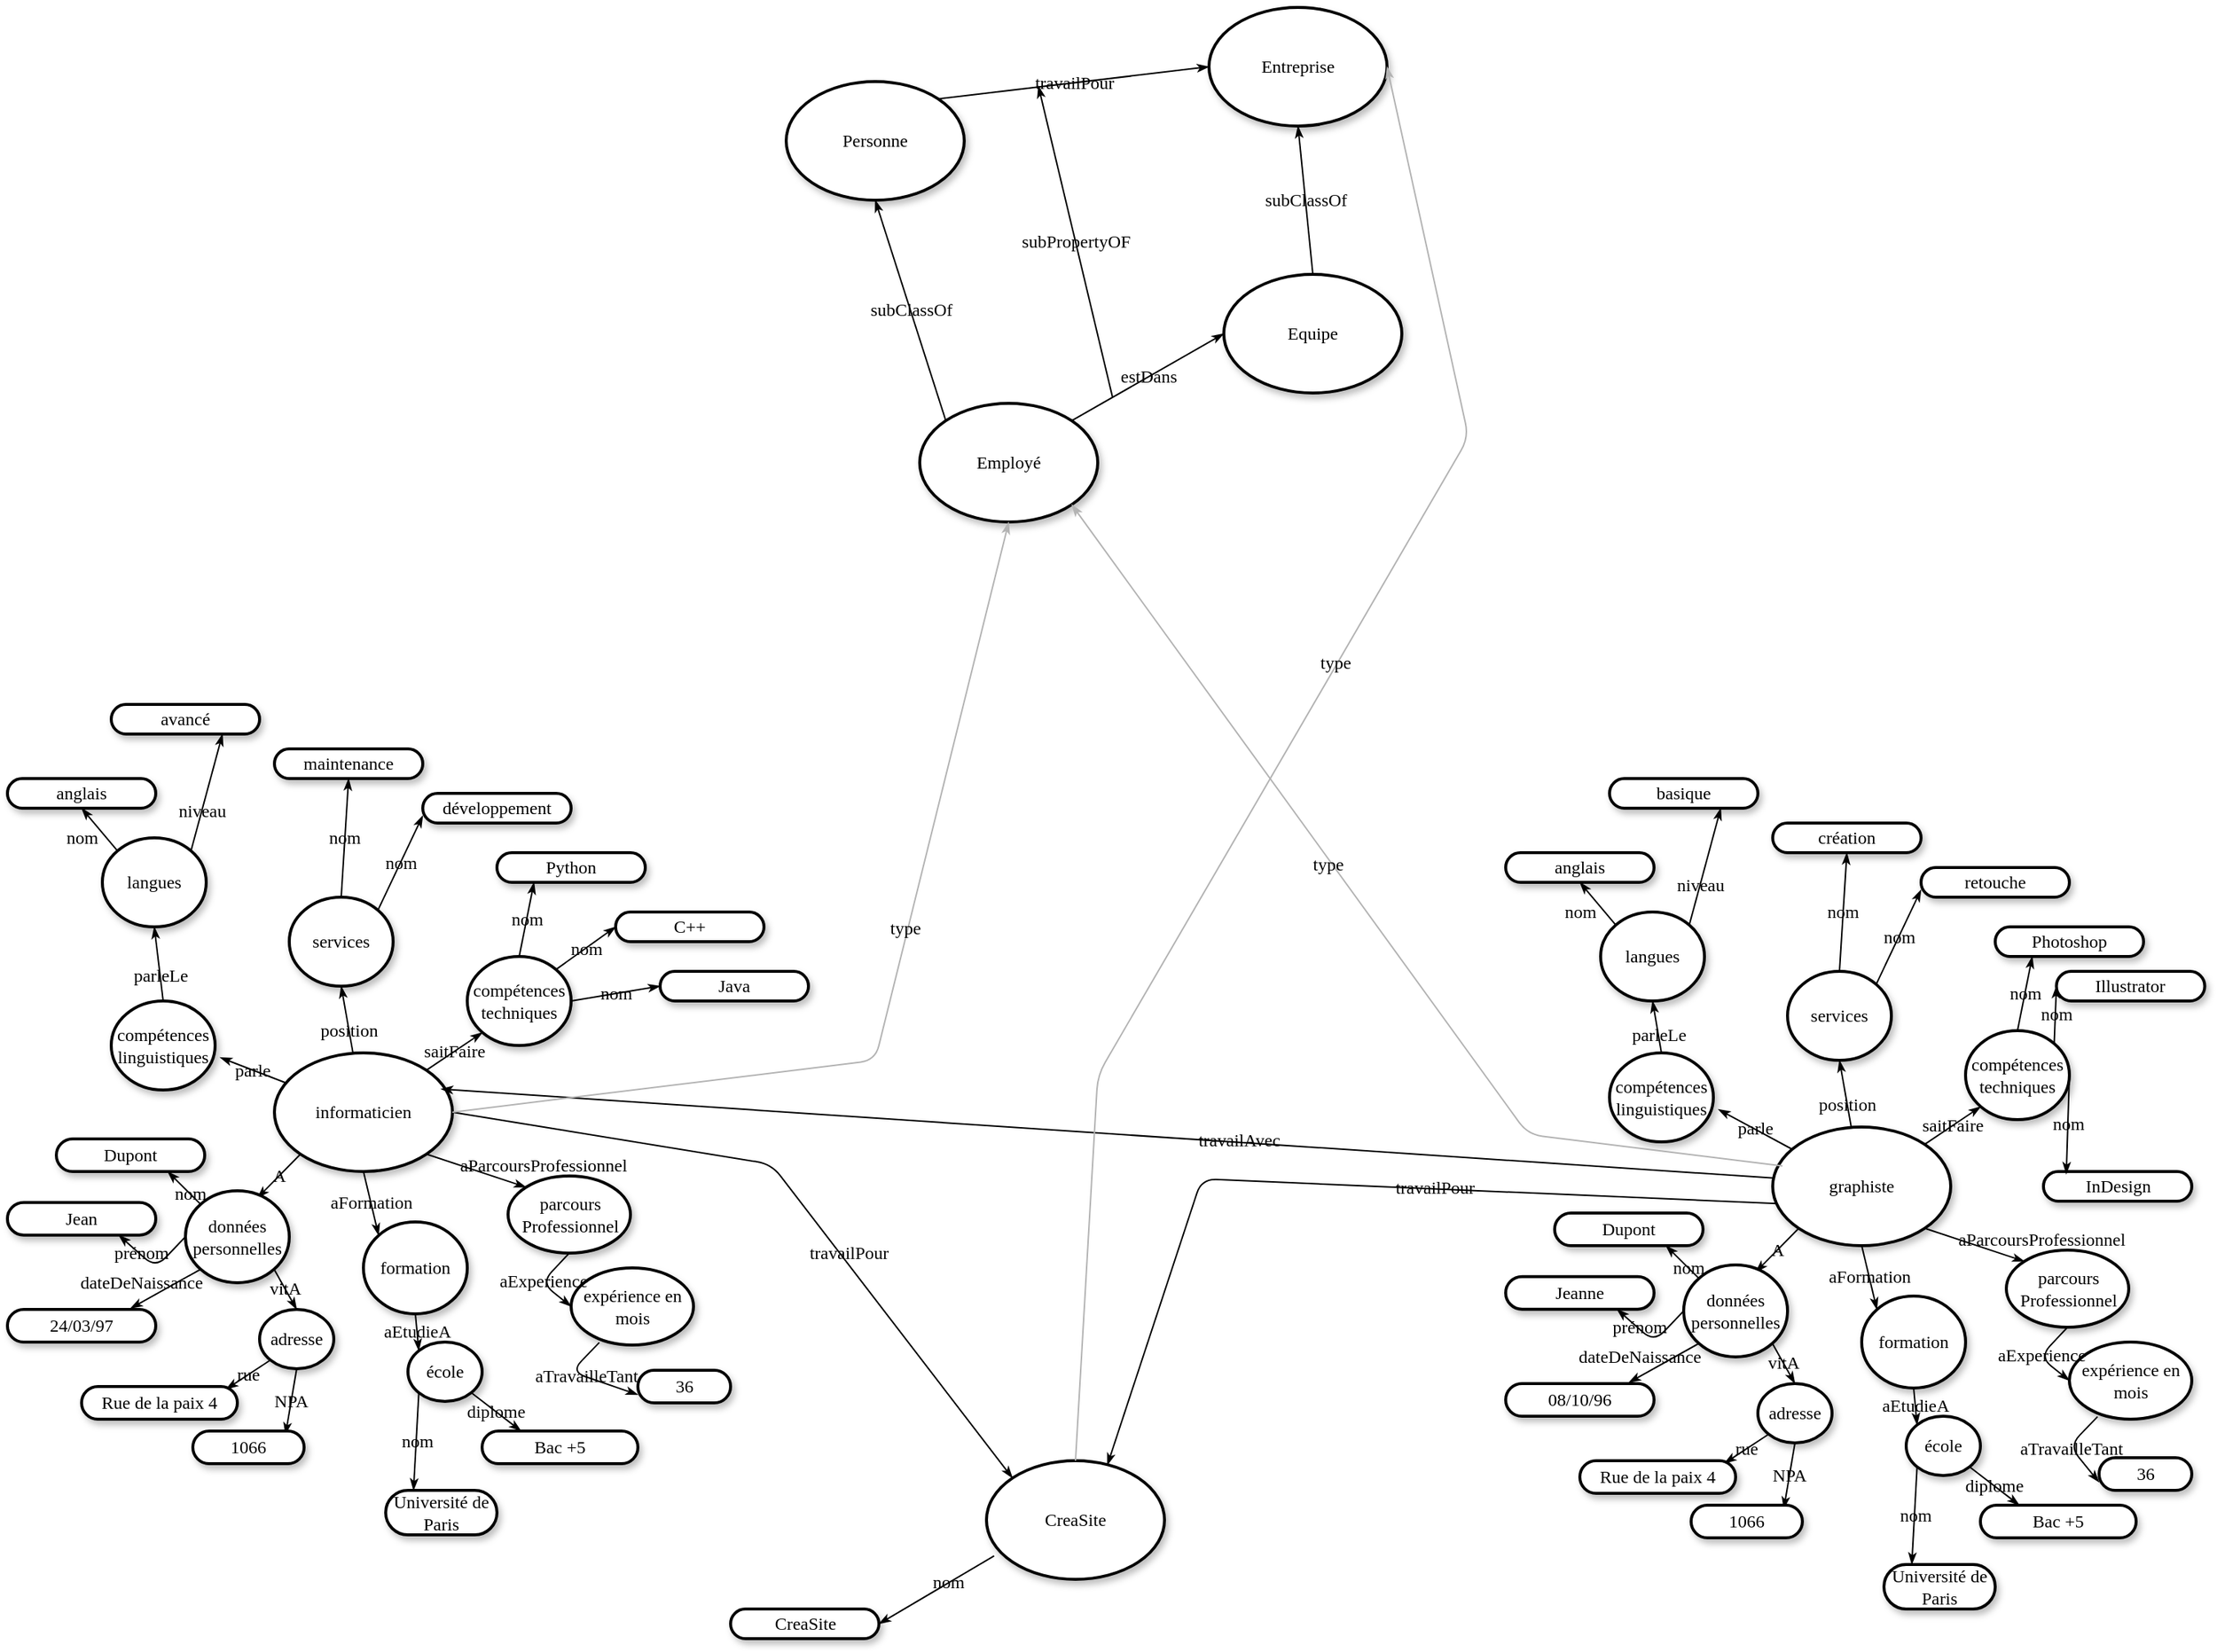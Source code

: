 <mxfile version="20.6.0" type="device"><diagram name="Page-1" id="ad52d381-51e7-2e0d-a935-2d0ddd2fd229"><mxGraphModel dx="2360" dy="3560" grid="1" gridSize="10" guides="1" tooltips="1" connect="1" arrows="0" fold="1" page="1" pageScale="1" pageWidth="1654" pageHeight="1169" background="none" math="0" shadow="0"><root><mxCell id="0"/><mxCell id="1" parent="0"/><mxCell id="2c924340bb9dbf6c-1" value="Java" style="whiteSpace=wrap;html=1;rounded=1;shadow=1;comic=0;labelBackgroundColor=none;strokeWidth=2;fontFamily=Verdana;fontSize=12;align=center;arcSize=50;strokeColor=#000000;" parent="1" vertex="1"><mxGeometry x="535" y="660" width="100" height="20" as="geometry"/></mxCell><mxCell id="2c924340bb9dbf6c-2" value="informaticien" style="ellipse;whiteSpace=wrap;html=1;rounded=1;shadow=1;comic=0;labelBackgroundColor=none;strokeWidth=2;fontFamily=Verdana;fontSize=12;align=center;strokeColor=#000000;" parent="1" vertex="1"><mxGeometry x="275" y="715" width="120" height="80" as="geometry"/></mxCell><mxCell id="2c924340bb9dbf6c-8" value="anglais" style="whiteSpace=wrap;html=1;rounded=1;shadow=1;comic=0;labelBackgroundColor=none;strokeWidth=2;fontFamily=Verdana;fontSize=12;align=center;arcSize=50;strokeColor=#000000;" parent="1" vertex="1"><mxGeometry x="95" y="530" width="100" height="20" as="geometry"/></mxCell><mxCell id="2c924340bb9dbf6c-10" value="développement" style="whiteSpace=wrap;html=1;rounded=1;shadow=1;comic=0;labelBackgroundColor=none;strokeWidth=2;fontFamily=Verdana;fontSize=12;align=center;arcSize=50;strokeColor=#000000;" parent="1" vertex="1"><mxGeometry x="375" y="540" width="100" height="20" as="geometry"/></mxCell><mxCell id="2c924340bb9dbf6c-27" value="position" style="edgeStyle=none;rounded=1;html=1;labelBackgroundColor=none;startArrow=none;startFill=0;startSize=5;endArrow=classicThin;endFill=1;endSize=5;jettySize=auto;orthogonalLoop=1;strokeColor=#000000;strokeWidth=1;fontFamily=Verdana;fontSize=12;entryX=0.5;entryY=1;entryDx=0;entryDy=0;" parent="1" source="2c924340bb9dbf6c-2" target="yXR2kxGP87zBzmalnmvT-8" edge="1"><mxGeometry x="-0.323" relative="1" as="geometry"><mxPoint as="offset"/></mxGeometry></mxCell><mxCell id="2c924340bb9dbf6c-28" value="nom" style="edgeStyle=none;rounded=1;html=1;labelBackgroundColor=none;startArrow=none;startFill=0;startSize=5;endArrow=classicThin;endFill=1;endSize=5;jettySize=auto;orthogonalLoop=1;strokeColor=#000000;strokeWidth=1;fontFamily=Verdana;fontSize=12;exitX=1;exitY=0;exitDx=0;exitDy=0;entryX=0;entryY=0.5;entryDx=0;entryDy=0;" parent="1" source="yXR2kxGP87zBzmalnmvT-6" target="yXR2kxGP87zBzmalnmvT-4" edge="1"><mxGeometry relative="1" as="geometry"/></mxCell><mxCell id="2c924340bb9dbf6c-29" value="parle" style="edgeStyle=none;rounded=1;html=1;labelBackgroundColor=none;startArrow=none;startFill=0;startSize=5;endArrow=classicThin;endFill=1;endSize=5;jettySize=auto;orthogonalLoop=1;strokeColor=#000000;strokeWidth=1;fontFamily=Verdana;fontSize=12;entryX=1.048;entryY=0.635;entryDx=0;entryDy=0;entryPerimeter=0;" parent="1" source="2c924340bb9dbf6c-2" target="yXR2kxGP87zBzmalnmvT-7" edge="1"><mxGeometry relative="1" as="geometry"/></mxCell><mxCell id="2c924340bb9dbf6c-61" value="aParcoursProfessionnel" style="edgeStyle=none;rounded=1;html=1;labelBackgroundColor=none;startArrow=none;startFill=0;startSize=5;endArrow=classicThin;endFill=1;endSize=5;jettySize=auto;orthogonalLoop=1;strokeColor=#000000;strokeWidth=1;fontFamily=Verdana;fontSize=12;exitX=1;exitY=1;exitDx=0;exitDy=0;entryX=0;entryY=0;entryDx=0;entryDy=0;" parent="1" source="2c924340bb9dbf6c-2" target="yXR2kxGP87zBzmalnmvT-61" edge="1"><mxGeometry x="1" y="19" relative="1" as="geometry"><mxPoint x="445" y="800" as="targetPoint"/><mxPoint x="5" y="3" as="offset"/></mxGeometry></mxCell><mxCell id="2c924340bb9dbf6c-62" value="A" style="edgeStyle=none;rounded=1;html=1;labelBackgroundColor=none;startArrow=none;startFill=0;startSize=5;endArrow=classicThin;endFill=1;endSize=5;jettySize=auto;orthogonalLoop=1;strokeColor=#000000;strokeWidth=1;fontFamily=Verdana;fontSize=12;exitX=0;exitY=1;exitDx=0;exitDy=0;entryX=0.693;entryY=0.078;entryDx=0;entryDy=0;entryPerimeter=0;" parent="1" source="2c924340bb9dbf6c-2" target="yXR2kxGP87zBzmalnmvT-30" edge="1"><mxGeometry relative="1" as="geometry"><mxPoint x="335" y="840" as="targetPoint"/></mxGeometry></mxCell><mxCell id="yXR2kxGP87zBzmalnmvT-2" value="maintenance" style="whiteSpace=wrap;html=1;rounded=1;shadow=1;comic=0;labelBackgroundColor=none;strokeWidth=2;fontFamily=Verdana;fontSize=12;align=center;arcSize=50;strokeColor=#000000;" vertex="1" parent="1"><mxGeometry x="275" y="510" width="100" height="20" as="geometry"/></mxCell><mxCell id="yXR2kxGP87zBzmalnmvT-3" value="Python" style="whiteSpace=wrap;html=1;rounded=1;shadow=1;comic=0;labelBackgroundColor=none;strokeWidth=2;fontFamily=Verdana;fontSize=12;align=center;arcSize=50;strokeColor=#000000;" vertex="1" parent="1"><mxGeometry x="425" y="580" width="100" height="20" as="geometry"/></mxCell><mxCell id="yXR2kxGP87zBzmalnmvT-4" value="C++" style="whiteSpace=wrap;html=1;rounded=1;shadow=1;comic=0;labelBackgroundColor=none;strokeWidth=2;fontFamily=Verdana;fontSize=12;align=center;arcSize=50;strokeColor=#000000;" vertex="1" parent="1"><mxGeometry x="505" y="620" width="100" height="20" as="geometry"/></mxCell><mxCell id="yXR2kxGP87zBzmalnmvT-5" value="avancé" style="whiteSpace=wrap;html=1;rounded=1;shadow=1;comic=0;labelBackgroundColor=none;strokeWidth=2;fontFamily=Verdana;fontSize=12;align=center;arcSize=50;strokeColor=#000000;" vertex="1" parent="1"><mxGeometry x="165" y="480" width="100" height="20" as="geometry"/></mxCell><mxCell id="yXR2kxGP87zBzmalnmvT-6" value="compétences techniques" style="ellipse;whiteSpace=wrap;html=1;rounded=1;shadow=1;comic=0;labelBackgroundColor=none;strokeWidth=2;fontFamily=Verdana;fontSize=12;align=center;strokeColor=#000000;" vertex="1" parent="1"><mxGeometry x="405" y="650" width="70" height="60" as="geometry"/></mxCell><mxCell id="yXR2kxGP87zBzmalnmvT-7" value="compétences linguistiques" style="ellipse;whiteSpace=wrap;html=1;rounded=1;shadow=1;comic=0;labelBackgroundColor=none;strokeWidth=2;fontFamily=Verdana;fontSize=12;align=center;strokeColor=#000000;" vertex="1" parent="1"><mxGeometry x="165" y="680" width="70" height="60" as="geometry"/></mxCell><mxCell id="yXR2kxGP87zBzmalnmvT-8" value="services" style="ellipse;whiteSpace=wrap;html=1;rounded=1;shadow=1;comic=0;labelBackgroundColor=none;strokeWidth=2;fontFamily=Verdana;fontSize=12;align=center;strokeColor=#000000;" vertex="1" parent="1"><mxGeometry x="285" y="610" width="70" height="60" as="geometry"/></mxCell><mxCell id="yXR2kxGP87zBzmalnmvT-9" value="langues" style="ellipse;whiteSpace=wrap;html=1;rounded=1;shadow=1;comic=0;labelBackgroundColor=none;strokeWidth=2;fontFamily=Verdana;fontSize=12;align=center;strokeColor=#000000;" vertex="1" parent="1"><mxGeometry x="159" y="570" width="70" height="60" as="geometry"/></mxCell><mxCell id="yXR2kxGP87zBzmalnmvT-11" value="saitFaire" style="edgeStyle=none;rounded=1;html=1;labelBackgroundColor=none;startArrow=none;startFill=0;startSize=5;endArrow=classicThin;endFill=1;endSize=5;jettySize=auto;orthogonalLoop=1;strokeColor=#000000;strokeWidth=1;fontFamily=Verdana;fontSize=12;exitX=1;exitY=0;exitDx=0;exitDy=0;entryX=0;entryY=1;entryDx=0;entryDy=0;" edge="1" parent="1" source="2c924340bb9dbf6c-2" target="yXR2kxGP87zBzmalnmvT-6"><mxGeometry relative="1" as="geometry"><mxPoint x="404.537" y="769.961" as="sourcePoint"/><mxPoint x="465" y="775.588" as="targetPoint"/></mxGeometry></mxCell><mxCell id="yXR2kxGP87zBzmalnmvT-14" value="nom" style="edgeStyle=none;rounded=1;html=1;labelBackgroundColor=none;startArrow=none;startFill=0;startSize=5;endArrow=classicThin;endFill=1;endSize=5;jettySize=auto;orthogonalLoop=1;strokeColor=#000000;strokeWidth=1;fontFamily=Verdana;fontSize=12;exitX=0.5;exitY=0;exitDx=0;exitDy=0;entryX=0.25;entryY=1;entryDx=0;entryDy=0;" edge="1" parent="1" source="yXR2kxGP87zBzmalnmvT-6" target="yXR2kxGP87zBzmalnmvT-3"><mxGeometry relative="1" as="geometry"><mxPoint x="474.749" y="668.787" as="sourcePoint"/><mxPoint x="505" y="650" as="targetPoint"/></mxGeometry></mxCell><mxCell id="yXR2kxGP87zBzmalnmvT-15" value="nom" style="edgeStyle=none;rounded=1;html=1;labelBackgroundColor=none;startArrow=none;startFill=0;startSize=5;endArrow=classicThin;endFill=1;endSize=5;jettySize=auto;orthogonalLoop=1;strokeColor=#000000;strokeWidth=1;fontFamily=Verdana;fontSize=12;exitX=1;exitY=0.5;exitDx=0;exitDy=0;entryX=0;entryY=0.5;entryDx=0;entryDy=0;" edge="1" parent="1" source="yXR2kxGP87zBzmalnmvT-6" target="2c924340bb9dbf6c-1"><mxGeometry relative="1" as="geometry"><mxPoint x="484.749" y="678.787" as="sourcePoint"/><mxPoint x="515" y="660" as="targetPoint"/></mxGeometry></mxCell><mxCell id="yXR2kxGP87zBzmalnmvT-17" value="nom" style="edgeStyle=none;rounded=1;html=1;labelBackgroundColor=none;startArrow=none;startFill=0;startSize=5;endArrow=classicThin;endFill=1;endSize=5;jettySize=auto;orthogonalLoop=1;strokeColor=#000000;strokeWidth=1;fontFamily=Verdana;fontSize=12;exitX=1;exitY=0;exitDx=0;exitDy=0;entryX=0;entryY=0.75;entryDx=0;entryDy=0;" edge="1" parent="1" source="yXR2kxGP87zBzmalnmvT-8" target="2c924340bb9dbf6c-10"><mxGeometry relative="1" as="geometry"><mxPoint x="450" y="660" as="sourcePoint"/><mxPoint x="375" y="550" as="targetPoint"/></mxGeometry></mxCell><mxCell id="yXR2kxGP87zBzmalnmvT-18" value="nom" style="edgeStyle=none;rounded=1;html=1;labelBackgroundColor=none;startArrow=none;startFill=0;startSize=5;endArrow=classicThin;endFill=1;endSize=5;jettySize=auto;orthogonalLoop=1;strokeColor=#000000;strokeWidth=1;fontFamily=Verdana;fontSize=12;exitX=0.5;exitY=0;exitDx=0;exitDy=0;entryX=0.5;entryY=1;entryDx=0;entryDy=0;" edge="1" parent="1" source="yXR2kxGP87zBzmalnmvT-8" target="yXR2kxGP87zBzmalnmvT-2"><mxGeometry relative="1" as="geometry"><mxPoint x="460" y="670" as="sourcePoint"/><mxPoint x="325" y="550" as="targetPoint"/></mxGeometry></mxCell><mxCell id="yXR2kxGP87zBzmalnmvT-19" value="parleLe" style="edgeStyle=none;rounded=1;html=1;labelBackgroundColor=none;startArrow=none;startFill=0;startSize=5;endArrow=classicThin;endFill=1;endSize=5;jettySize=auto;orthogonalLoop=1;strokeColor=#000000;strokeWidth=1;fontFamily=Verdana;fontSize=12;entryX=0.5;entryY=1;entryDx=0;entryDy=0;exitX=0.5;exitY=0;exitDx=0;exitDy=0;" edge="1" parent="1" source="yXR2kxGP87zBzmalnmvT-7" target="yXR2kxGP87zBzmalnmvT-9"><mxGeometry x="-0.323" relative="1" as="geometry"><mxPoint x="235.005" y="675.271" as="sourcePoint"/><mxPoint x="226.98" y="630" as="targetPoint"/><mxPoint as="offset"/></mxGeometry></mxCell><mxCell id="yXR2kxGP87zBzmalnmvT-20" value="nom" style="edgeStyle=none;rounded=1;html=1;labelBackgroundColor=none;startArrow=none;startFill=0;startSize=5;endArrow=classicThin;endFill=1;endSize=5;jettySize=auto;orthogonalLoop=1;strokeColor=#000000;strokeWidth=1;fontFamily=Verdana;fontSize=12;entryX=0.5;entryY=1;entryDx=0;entryDy=0;exitX=0;exitY=0;exitDx=0;exitDy=0;" edge="1" parent="1" source="yXR2kxGP87zBzmalnmvT-9" target="2c924340bb9dbf6c-8"><mxGeometry x="0.185" y="13" relative="1" as="geometry"><mxPoint x="210" y="690" as="sourcePoint"/><mxPoint x="204" y="640" as="targetPoint"/><mxPoint as="offset"/></mxGeometry></mxCell><mxCell id="yXR2kxGP87zBzmalnmvT-21" value="niveau" style="edgeStyle=none;rounded=1;html=1;labelBackgroundColor=none;startArrow=none;startFill=0;startSize=5;endArrow=classicThin;endFill=1;endSize=5;jettySize=auto;orthogonalLoop=1;strokeColor=#000000;strokeWidth=1;fontFamily=Verdana;fontSize=12;entryX=0.75;entryY=1;entryDx=0;entryDy=0;exitX=1;exitY=0;exitDx=0;exitDy=0;" edge="1" parent="1" source="yXR2kxGP87zBzmalnmvT-9" target="yXR2kxGP87zBzmalnmvT-5"><mxGeometry x="-0.323" relative="1" as="geometry"><mxPoint x="220" y="700" as="sourcePoint"/><mxPoint x="214" y="650" as="targetPoint"/><mxPoint as="offset"/></mxGeometry></mxCell><mxCell id="yXR2kxGP87zBzmalnmvT-28" value="Dupont" style="whiteSpace=wrap;html=1;rounded=1;shadow=1;comic=0;labelBackgroundColor=none;strokeWidth=2;fontFamily=Verdana;fontSize=12;align=center;arcSize=50;strokeColor=#000000;" vertex="1" parent="1"><mxGeometry x="128" y="773" width="100" height="22" as="geometry"/></mxCell><mxCell id="yXR2kxGP87zBzmalnmvT-30" value="données personnelles" style="ellipse;whiteSpace=wrap;html=1;rounded=1;shadow=1;comic=0;labelBackgroundColor=none;strokeWidth=2;fontFamily=Verdana;fontSize=12;align=center;strokeColor=#000000;" vertex="1" parent="1"><mxGeometry x="215" y="808" width="70" height="62" as="geometry"/></mxCell><mxCell id="yXR2kxGP87zBzmalnmvT-37" value="nom" style="edgeStyle=none;rounded=1;html=1;labelBackgroundColor=none;startArrow=none;startFill=0;startSize=5;endArrow=classicThin;endFill=1;endSize=5;jettySize=auto;orthogonalLoop=1;strokeColor=#000000;strokeWidth=1;fontFamily=Verdana;fontSize=12;entryX=0.75;entryY=1;entryDx=0;entryDy=0;exitX=0;exitY=0;exitDx=0;exitDy=0;" edge="1" parent="1" source="yXR2kxGP87zBzmalnmvT-30" target="yXR2kxGP87zBzmalnmvT-28"><mxGeometry x="-0.323" relative="1" as="geometry"><mxPoint x="285" y="910" as="sourcePoint"/><mxPoint x="224" y="1140" as="targetPoint"/><mxPoint as="offset"/></mxGeometry></mxCell><mxCell id="yXR2kxGP87zBzmalnmvT-41" value="24/03/97" style="whiteSpace=wrap;html=1;rounded=1;shadow=1;comic=0;labelBackgroundColor=none;strokeWidth=2;fontFamily=Verdana;fontSize=12;align=center;arcSize=50;strokeColor=#000000;" vertex="1" parent="1"><mxGeometry x="95" y="888" width="100" height="22" as="geometry"/></mxCell><mxCell id="yXR2kxGP87zBzmalnmvT-42" value="dateDeNaissance" style="edgeStyle=none;rounded=1;html=1;labelBackgroundColor=none;startArrow=none;startFill=0;startSize=5;endArrow=classicThin;endFill=1;endSize=5;jettySize=auto;orthogonalLoop=1;strokeColor=#000000;strokeWidth=1;fontFamily=Verdana;fontSize=12;entryX=0.83;entryY=-0.033;entryDx=0;entryDy=0;exitX=0;exitY=1;exitDx=0;exitDy=0;entryPerimeter=0;" edge="1" parent="1" target="yXR2kxGP87zBzmalnmvT-41" source="yXR2kxGP87zBzmalnmvT-30"><mxGeometry x="0.462" y="-12" relative="1" as="geometry"><mxPoint x="312.171" y="962.071" as="sourcePoint"/><mxPoint x="311" y="1284.92" as="targetPoint"/><mxPoint as="offset"/></mxGeometry></mxCell><mxCell id="yXR2kxGP87zBzmalnmvT-43" value="Jean" style="whiteSpace=wrap;html=1;rounded=1;shadow=1;comic=0;labelBackgroundColor=none;strokeWidth=2;fontFamily=Verdana;fontSize=12;align=center;arcSize=50;strokeColor=#000000;" vertex="1" parent="1"><mxGeometry x="95" y="815.85" width="100" height="22" as="geometry"/></mxCell><mxCell id="yXR2kxGP87zBzmalnmvT-44" value="prénom" style="edgeStyle=none;rounded=1;html=1;labelBackgroundColor=none;startArrow=none;startFill=0;startSize=5;endArrow=classicThin;endFill=1;endSize=5;jettySize=auto;orthogonalLoop=1;strokeColor=#000000;strokeWidth=1;fontFamily=Verdana;fontSize=12;entryX=0.75;entryY=1;entryDx=0;entryDy=0;exitX=0;exitY=0.5;exitDx=0;exitDy=0;" edge="1" parent="1" target="yXR2kxGP87zBzmalnmvT-43" source="yXR2kxGP87zBzmalnmvT-30"><mxGeometry x="0.382" y="-1" relative="1" as="geometry"><mxPoint x="192.171" y="860.001" as="sourcePoint"/><mxPoint x="191" y="1182.85" as="targetPoint"/><mxPoint as="offset"/><Array as="points"><mxPoint x="195" y="860"/></Array></mxGeometry></mxCell><mxCell id="yXR2kxGP87zBzmalnmvT-47" value="adresse" style="ellipse;whiteSpace=wrap;html=1;rounded=1;shadow=1;comic=0;labelBackgroundColor=none;strokeWidth=2;fontFamily=Verdana;fontSize=12;align=center;strokeColor=#000000;" vertex="1" parent="1"><mxGeometry x="265" y="888" width="50" height="40" as="geometry"/></mxCell><mxCell id="yXR2kxGP87zBzmalnmvT-48" value="vitA" style="edgeStyle=none;rounded=1;html=1;labelBackgroundColor=none;startArrow=none;startFill=0;startSize=5;endArrow=classicThin;endFill=1;endSize=5;jettySize=auto;orthogonalLoop=1;strokeColor=#000000;strokeWidth=1;fontFamily=Verdana;fontSize=12;exitX=1;exitY=1;exitDx=0;exitDy=0;entryX=0.5;entryY=0;entryDx=0;entryDy=0;" edge="1" parent="1" source="yXR2kxGP87zBzmalnmvT-30" target="yXR2kxGP87zBzmalnmvT-47"><mxGeometry relative="1" as="geometry"><mxPoint x="302.574" y="793.284" as="sourcePoint"/><mxPoint x="273.51" y="822.836" as="targetPoint"/></mxGeometry></mxCell><mxCell id="yXR2kxGP87zBzmalnmvT-49" value="rue" style="edgeStyle=none;rounded=1;html=1;labelBackgroundColor=none;startArrow=none;startFill=0;startSize=5;endArrow=classicThin;endFill=1;endSize=5;jettySize=auto;orthogonalLoop=1;strokeColor=#000000;strokeWidth=1;fontFamily=Verdana;fontSize=12;exitX=0;exitY=1;exitDx=0;exitDy=0;entryX=0.928;entryY=0.081;entryDx=0;entryDy=0;entryPerimeter=0;" edge="1" parent="1" source="yXR2kxGP87zBzmalnmvT-47" target="yXR2kxGP87zBzmalnmvT-51"><mxGeometry relative="1" as="geometry"><mxPoint x="284.927" y="870.761" as="sourcePoint"/><mxPoint x="245" y="940" as="targetPoint"/></mxGeometry></mxCell><mxCell id="yXR2kxGP87zBzmalnmvT-50" value="NPA" style="edgeStyle=none;rounded=1;html=1;labelBackgroundColor=none;startArrow=none;startFill=0;startSize=5;endArrow=classicThin;endFill=1;endSize=5;jettySize=auto;orthogonalLoop=1;strokeColor=#000000;strokeWidth=1;fontFamily=Verdana;fontSize=12;exitX=0.5;exitY=1;exitDx=0;exitDy=0;entryX=0.833;entryY=0.106;entryDx=0;entryDy=0;entryPerimeter=0;" edge="1" parent="1" source="yXR2kxGP87zBzmalnmvT-47" target="yXR2kxGP87zBzmalnmvT-52"><mxGeometry relative="1" as="geometry"><mxPoint x="282.322" y="932.142" as="sourcePoint"/><mxPoint x="285" y="950" as="targetPoint"/></mxGeometry></mxCell><mxCell id="yXR2kxGP87zBzmalnmvT-51" value="Rue de la paix 4" style="whiteSpace=wrap;html=1;rounded=1;shadow=1;comic=0;labelBackgroundColor=none;strokeWidth=2;fontFamily=Verdana;fontSize=12;align=center;arcSize=50;strokeColor=#000000;" vertex="1" parent="1"><mxGeometry x="145" y="940" width="105" height="22" as="geometry"/></mxCell><mxCell id="yXR2kxGP87zBzmalnmvT-52" value="1066" style="whiteSpace=wrap;html=1;rounded=1;shadow=1;comic=0;labelBackgroundColor=none;strokeWidth=2;fontFamily=Verdana;fontSize=12;align=center;arcSize=50;strokeColor=#000000;" vertex="1" parent="1"><mxGeometry x="220" y="970" width="75" height="22" as="geometry"/></mxCell><mxCell id="yXR2kxGP87zBzmalnmvT-53" value="formation" style="ellipse;whiteSpace=wrap;html=1;rounded=1;shadow=1;comic=0;labelBackgroundColor=none;strokeWidth=2;fontFamily=Verdana;fontSize=12;align=center;strokeColor=#000000;" vertex="1" parent="1"><mxGeometry x="335" y="829" width="70" height="62" as="geometry"/></mxCell><mxCell id="yXR2kxGP87zBzmalnmvT-54" value="aFormation" style="edgeStyle=none;rounded=1;html=1;labelBackgroundColor=none;startArrow=none;startFill=0;startSize=5;endArrow=classicThin;endFill=1;endSize=5;jettySize=auto;orthogonalLoop=1;strokeColor=#000000;strokeWidth=1;fontFamily=Verdana;fontSize=12;exitX=0.5;exitY=1;exitDx=0;exitDy=0;entryX=0;entryY=0;entryDx=0;entryDy=0;" edge="1" parent="1" source="2c924340bb9dbf6c-2" target="yXR2kxGP87zBzmalnmvT-53"><mxGeometry relative="1" as="geometry"><mxPoint x="404.537" y="769.961" as="sourcePoint"/><mxPoint x="465" y="775.588" as="targetPoint"/></mxGeometry></mxCell><mxCell id="yXR2kxGP87zBzmalnmvT-55" value="école" style="ellipse;whiteSpace=wrap;html=1;rounded=1;shadow=1;comic=0;labelBackgroundColor=none;strokeWidth=2;fontFamily=Verdana;fontSize=12;align=center;strokeColor=#000000;" vertex="1" parent="1"><mxGeometry x="365" y="910" width="50" height="40" as="geometry"/></mxCell><mxCell id="yXR2kxGP87zBzmalnmvT-56" value="aEtudieA" style="edgeStyle=none;rounded=1;html=1;labelBackgroundColor=none;startArrow=none;startFill=0;startSize=5;endArrow=classicThin;endFill=1;endSize=5;jettySize=auto;orthogonalLoop=1;strokeColor=#000000;strokeWidth=1;fontFamily=Verdana;fontSize=12;exitX=0.5;exitY=1;exitDx=0;exitDy=0;entryX=0;entryY=0;entryDx=0;entryDy=0;" edge="1" parent="1" source="yXR2kxGP87zBzmalnmvT-53" target="yXR2kxGP87zBzmalnmvT-55"><mxGeometry relative="1" as="geometry"><mxPoint x="345" y="805" as="sourcePoint"/><mxPoint x="355.185" y="848.139" as="targetPoint"/></mxGeometry></mxCell><mxCell id="yXR2kxGP87zBzmalnmvT-57" value="diplome" style="edgeStyle=none;rounded=1;html=1;labelBackgroundColor=none;startArrow=none;startFill=0;startSize=5;endArrow=classicThin;endFill=1;endSize=5;jettySize=auto;orthogonalLoop=1;strokeColor=#000000;strokeWidth=1;fontFamily=Verdana;fontSize=12;exitX=1;exitY=1;exitDx=0;exitDy=0;entryX=0.25;entryY=0;entryDx=0;entryDy=0;" edge="1" parent="1" target="yXR2kxGP87zBzmalnmvT-59" source="yXR2kxGP87zBzmalnmvT-55"><mxGeometry relative="1" as="geometry"><mxPoint x="452.322" y="970.002" as="sourcePoint"/><mxPoint x="425" y="987.86" as="targetPoint"/></mxGeometry></mxCell><mxCell id="yXR2kxGP87zBzmalnmvT-58" value="nom" style="edgeStyle=none;rounded=1;html=1;labelBackgroundColor=none;startArrow=none;startFill=0;startSize=5;endArrow=classicThin;endFill=1;endSize=5;jettySize=auto;orthogonalLoop=1;strokeColor=#000000;strokeWidth=1;fontFamily=Verdana;fontSize=12;exitX=0;exitY=1;exitDx=0;exitDy=0;entryX=0.25;entryY=0;entryDx=0;entryDy=0;" edge="1" parent="1" target="yXR2kxGP87zBzmalnmvT-60" source="yXR2kxGP87zBzmalnmvT-55"><mxGeometry relative="1" as="geometry"><mxPoint x="470" y="975.86" as="sourcePoint"/><mxPoint x="465" y="997.86" as="targetPoint"/></mxGeometry></mxCell><mxCell id="yXR2kxGP87zBzmalnmvT-59" value="Bac +5" style="whiteSpace=wrap;html=1;rounded=1;shadow=1;comic=0;labelBackgroundColor=none;strokeWidth=2;fontFamily=Verdana;fontSize=12;align=center;arcSize=50;strokeColor=#000000;" vertex="1" parent="1"><mxGeometry x="415" y="970" width="105" height="22" as="geometry"/></mxCell><mxCell id="yXR2kxGP87zBzmalnmvT-60" value="Université de Paris" style="whiteSpace=wrap;html=1;rounded=1;shadow=1;comic=0;labelBackgroundColor=none;strokeWidth=2;fontFamily=Verdana;fontSize=12;align=center;arcSize=50;strokeColor=#000000;" vertex="1" parent="1"><mxGeometry x="350" y="1010" width="75" height="30" as="geometry"/></mxCell><mxCell id="yXR2kxGP87zBzmalnmvT-61" value="parcours Professionnel" style="ellipse;whiteSpace=wrap;html=1;rounded=1;shadow=1;comic=0;labelBackgroundColor=none;strokeWidth=2;fontFamily=Verdana;fontSize=12;align=center;strokeColor=#000000;" vertex="1" parent="1"><mxGeometry x="432.5" y="798" width="82.5" height="52" as="geometry"/></mxCell><mxCell id="yXR2kxGP87zBzmalnmvT-62" value="expérience en mois" style="ellipse;whiteSpace=wrap;html=1;rounded=1;shadow=1;comic=0;labelBackgroundColor=none;strokeWidth=2;fontFamily=Verdana;fontSize=12;align=center;strokeColor=#000000;" vertex="1" parent="1"><mxGeometry x="475" y="860" width="82.5" height="52" as="geometry"/></mxCell><mxCell id="yXR2kxGP87zBzmalnmvT-63" value="aExperience" style="edgeStyle=none;rounded=1;html=1;labelBackgroundColor=none;startArrow=none;startFill=0;startSize=5;endArrow=classicThin;endFill=1;endSize=5;jettySize=auto;orthogonalLoop=1;strokeColor=#000000;strokeWidth=1;fontFamily=Verdana;fontSize=12;exitX=0.5;exitY=1;exitDx=0;exitDy=0;entryX=0;entryY=0.5;entryDx=0;entryDy=0;" edge="1" parent="1" source="yXR2kxGP87zBzmalnmvT-61" target="yXR2kxGP87zBzmalnmvT-62"><mxGeometry relative="1" as="geometry"><mxPoint x="387.426" y="793.284" as="sourcePoint"/><mxPoint x="454.79" y="815.485" as="targetPoint"/><Array as="points"><mxPoint x="455" y="870"/></Array></mxGeometry></mxCell><mxCell id="yXR2kxGP87zBzmalnmvT-64" value="36" style="whiteSpace=wrap;html=1;rounded=1;shadow=1;comic=0;labelBackgroundColor=none;strokeWidth=2;fontFamily=Verdana;fontSize=12;align=center;arcSize=50;strokeColor=#000000;" vertex="1" parent="1"><mxGeometry x="520" y="929" width="62.5" height="22" as="geometry"/></mxCell><mxCell id="yXR2kxGP87zBzmalnmvT-65" value="aTravailleTant" style="edgeStyle=none;rounded=1;html=1;labelBackgroundColor=none;startArrow=none;startFill=0;startSize=5;endArrow=classicThin;endFill=1;endSize=5;jettySize=auto;orthogonalLoop=1;strokeColor=#000000;strokeWidth=1;fontFamily=Verdana;fontSize=12;exitX=0.23;exitY=0.968;exitDx=0;exitDy=0;entryX=0;entryY=0.75;entryDx=0;entryDy=0;exitPerimeter=0;" edge="1" parent="1" source="yXR2kxGP87zBzmalnmvT-62" target="yXR2kxGP87zBzmalnmvT-64"><mxGeometry relative="1" as="geometry"><mxPoint x="483.75" y="860" as="sourcePoint"/><mxPoint x="485" y="896" as="targetPoint"/><Array as="points"><mxPoint x="475" y="930"/></Array></mxGeometry></mxCell><mxCell id="yXR2kxGP87zBzmalnmvT-66" value="InDesign" style="whiteSpace=wrap;html=1;rounded=1;shadow=1;comic=0;labelBackgroundColor=none;strokeWidth=2;fontFamily=Verdana;fontSize=12;align=center;arcSize=50;strokeColor=#000000;" vertex="1" parent="1"><mxGeometry x="1467.5" y="795" width="100" height="20" as="geometry"/></mxCell><mxCell id="yXR2kxGP87zBzmalnmvT-67" value="graphiste" style="ellipse;whiteSpace=wrap;html=1;rounded=1;shadow=1;comic=0;labelBackgroundColor=none;strokeWidth=2;fontFamily=Verdana;fontSize=12;align=center;strokeColor=#000000;" vertex="1" parent="1"><mxGeometry x="1285" y="765" width="120" height="80" as="geometry"/></mxCell><mxCell id="yXR2kxGP87zBzmalnmvT-68" value="anglais" style="whiteSpace=wrap;html=1;rounded=1;shadow=1;comic=0;labelBackgroundColor=none;strokeWidth=2;fontFamily=Verdana;fontSize=12;align=center;arcSize=50;strokeColor=#000000;" vertex="1" parent="1"><mxGeometry x="1105" y="580" width="100" height="20" as="geometry"/></mxCell><mxCell id="yXR2kxGP87zBzmalnmvT-69" value="retouche" style="whiteSpace=wrap;html=1;rounded=1;shadow=1;comic=0;labelBackgroundColor=none;strokeWidth=2;fontFamily=Verdana;fontSize=12;align=center;arcSize=50;strokeColor=#000000;" vertex="1" parent="1"><mxGeometry x="1385" y="590" width="100" height="20" as="geometry"/></mxCell><mxCell id="yXR2kxGP87zBzmalnmvT-70" value="position" style="edgeStyle=none;rounded=1;html=1;labelBackgroundColor=none;startArrow=none;startFill=0;startSize=5;endArrow=classicThin;endFill=1;endSize=5;jettySize=auto;orthogonalLoop=1;strokeColor=#000000;strokeWidth=1;fontFamily=Verdana;fontSize=12;entryX=0.5;entryY=1;entryDx=0;entryDy=0;" edge="1" parent="1" source="yXR2kxGP87zBzmalnmvT-67" target="yXR2kxGP87zBzmalnmvT-81"><mxGeometry x="-0.323" relative="1" as="geometry"><mxPoint as="offset"/></mxGeometry></mxCell><mxCell id="yXR2kxGP87zBzmalnmvT-71" value="nom" style="edgeStyle=none;rounded=1;html=1;labelBackgroundColor=none;startArrow=none;startFill=0;startSize=5;endArrow=classicThin;endFill=1;endSize=5;jettySize=auto;orthogonalLoop=1;strokeColor=#000000;strokeWidth=1;fontFamily=Verdana;fontSize=12;exitX=1;exitY=0;exitDx=0;exitDy=0;entryX=0;entryY=0.5;entryDx=0;entryDy=0;" edge="1" parent="1" source="yXR2kxGP87zBzmalnmvT-79" target="yXR2kxGP87zBzmalnmvT-77"><mxGeometry relative="1" as="geometry"/></mxCell><mxCell id="yXR2kxGP87zBzmalnmvT-72" value="parle" style="edgeStyle=none;rounded=1;html=1;labelBackgroundColor=none;startArrow=none;startFill=0;startSize=5;endArrow=classicThin;endFill=1;endSize=5;jettySize=auto;orthogonalLoop=1;strokeColor=#000000;strokeWidth=1;fontFamily=Verdana;fontSize=12;entryX=1.048;entryY=0.635;entryDx=0;entryDy=0;entryPerimeter=0;" edge="1" parent="1" source="yXR2kxGP87zBzmalnmvT-67" target="yXR2kxGP87zBzmalnmvT-80"><mxGeometry relative="1" as="geometry"/></mxCell><mxCell id="yXR2kxGP87zBzmalnmvT-73" value="aParcoursProfessionnel" style="edgeStyle=none;rounded=1;html=1;labelBackgroundColor=none;startArrow=none;startFill=0;startSize=5;endArrow=classicThin;endFill=1;endSize=5;jettySize=auto;orthogonalLoop=1;strokeColor=#000000;strokeWidth=1;fontFamily=Verdana;fontSize=12;exitX=1;exitY=1;exitDx=0;exitDy=0;entryX=0;entryY=0;entryDx=0;entryDy=0;" edge="1" parent="1" source="yXR2kxGP87zBzmalnmvT-67" target="yXR2kxGP87zBzmalnmvT-112"><mxGeometry x="1" y="19" relative="1" as="geometry"><mxPoint x="1455" y="850" as="targetPoint"/><mxPoint x="5" y="3" as="offset"/></mxGeometry></mxCell><mxCell id="yXR2kxGP87zBzmalnmvT-74" value="A" style="edgeStyle=none;rounded=1;html=1;labelBackgroundColor=none;startArrow=none;startFill=0;startSize=5;endArrow=classicThin;endFill=1;endSize=5;jettySize=auto;orthogonalLoop=1;strokeColor=#000000;strokeWidth=1;fontFamily=Verdana;fontSize=12;exitX=0;exitY=1;exitDx=0;exitDy=0;entryX=0.693;entryY=0.078;entryDx=0;entryDy=0;entryPerimeter=0;" edge="1" parent="1" source="yXR2kxGP87zBzmalnmvT-67" target="yXR2kxGP87zBzmalnmvT-92"><mxGeometry relative="1" as="geometry"><mxPoint x="1345" y="890" as="targetPoint"/></mxGeometry></mxCell><mxCell id="yXR2kxGP87zBzmalnmvT-75" value="création" style="whiteSpace=wrap;html=1;rounded=1;shadow=1;comic=0;labelBackgroundColor=none;strokeWidth=2;fontFamily=Verdana;fontSize=12;align=center;arcSize=50;strokeColor=#000000;" vertex="1" parent="1"><mxGeometry x="1285" y="560" width="100" height="20" as="geometry"/></mxCell><mxCell id="yXR2kxGP87zBzmalnmvT-76" value="Photoshop" style="whiteSpace=wrap;html=1;rounded=1;shadow=1;comic=0;labelBackgroundColor=none;strokeWidth=2;fontFamily=Verdana;fontSize=12;align=center;arcSize=50;strokeColor=#000000;" vertex="1" parent="1"><mxGeometry x="1435" y="630" width="100" height="20" as="geometry"/></mxCell><mxCell id="yXR2kxGP87zBzmalnmvT-77" value="Illustrator" style="whiteSpace=wrap;html=1;rounded=1;shadow=1;comic=0;labelBackgroundColor=none;strokeWidth=2;fontFamily=Verdana;fontSize=12;align=center;arcSize=50;strokeColor=#000000;" vertex="1" parent="1"><mxGeometry x="1476.25" y="660" width="100" height="20" as="geometry"/></mxCell><mxCell id="yXR2kxGP87zBzmalnmvT-78" value="basique" style="whiteSpace=wrap;html=1;rounded=1;shadow=1;comic=0;labelBackgroundColor=none;strokeWidth=2;fontFamily=Verdana;fontSize=12;align=center;arcSize=50;strokeColor=#000000;" vertex="1" parent="1"><mxGeometry x="1175" y="530" width="100" height="20" as="geometry"/></mxCell><mxCell id="yXR2kxGP87zBzmalnmvT-79" value="compétences techniques" style="ellipse;whiteSpace=wrap;html=1;rounded=1;shadow=1;comic=0;labelBackgroundColor=none;strokeWidth=2;fontFamily=Verdana;fontSize=12;align=center;strokeColor=#000000;" vertex="1" parent="1"><mxGeometry x="1415" y="700" width="70" height="60" as="geometry"/></mxCell><mxCell id="yXR2kxGP87zBzmalnmvT-80" value="compétences linguistiques" style="ellipse;whiteSpace=wrap;html=1;rounded=1;shadow=1;comic=0;labelBackgroundColor=none;strokeWidth=2;fontFamily=Verdana;fontSize=12;align=center;strokeColor=#000000;" vertex="1" parent="1"><mxGeometry x="1175" y="715" width="70" height="60" as="geometry"/></mxCell><mxCell id="yXR2kxGP87zBzmalnmvT-81" value="services" style="ellipse;whiteSpace=wrap;html=1;rounded=1;shadow=1;comic=0;labelBackgroundColor=none;strokeWidth=2;fontFamily=Verdana;fontSize=12;align=center;strokeColor=#000000;" vertex="1" parent="1"><mxGeometry x="1295" y="660" width="70" height="60" as="geometry"/></mxCell><mxCell id="yXR2kxGP87zBzmalnmvT-82" value="langues" style="ellipse;whiteSpace=wrap;html=1;rounded=1;shadow=1;comic=0;labelBackgroundColor=none;strokeWidth=2;fontFamily=Verdana;fontSize=12;align=center;strokeColor=#000000;" vertex="1" parent="1"><mxGeometry x="1169" y="620" width="70" height="60" as="geometry"/></mxCell><mxCell id="yXR2kxGP87zBzmalnmvT-83" value="saitFaire" style="edgeStyle=none;rounded=1;html=1;labelBackgroundColor=none;startArrow=none;startFill=0;startSize=5;endArrow=classicThin;endFill=1;endSize=5;jettySize=auto;orthogonalLoop=1;strokeColor=#000000;strokeWidth=1;fontFamily=Verdana;fontSize=12;exitX=1;exitY=0;exitDx=0;exitDy=0;entryX=0;entryY=1;entryDx=0;entryDy=0;" edge="1" parent="1" source="yXR2kxGP87zBzmalnmvT-67" target="yXR2kxGP87zBzmalnmvT-79"><mxGeometry relative="1" as="geometry"><mxPoint x="1414.537" y="819.961" as="sourcePoint"/><mxPoint x="1475" y="825.588" as="targetPoint"/></mxGeometry></mxCell><mxCell id="yXR2kxGP87zBzmalnmvT-84" value="nom" style="edgeStyle=none;rounded=1;html=1;labelBackgroundColor=none;startArrow=none;startFill=0;startSize=5;endArrow=classicThin;endFill=1;endSize=5;jettySize=auto;orthogonalLoop=1;strokeColor=#000000;strokeWidth=1;fontFamily=Verdana;fontSize=12;exitX=0.5;exitY=0;exitDx=0;exitDy=0;entryX=0.25;entryY=1;entryDx=0;entryDy=0;" edge="1" parent="1" source="yXR2kxGP87zBzmalnmvT-79" target="yXR2kxGP87zBzmalnmvT-76"><mxGeometry relative="1" as="geometry"><mxPoint x="1484.749" y="718.787" as="sourcePoint"/><mxPoint x="1515" y="700" as="targetPoint"/></mxGeometry></mxCell><mxCell id="yXR2kxGP87zBzmalnmvT-85" value="nom" style="edgeStyle=none;rounded=1;html=1;labelBackgroundColor=none;startArrow=none;startFill=0;startSize=5;endArrow=classicThin;endFill=1;endSize=5;jettySize=auto;orthogonalLoop=1;strokeColor=#000000;strokeWidth=1;fontFamily=Verdana;fontSize=12;exitX=1;exitY=0.5;exitDx=0;exitDy=0;entryX=0.154;entryY=0.085;entryDx=0;entryDy=0;entryPerimeter=0;" edge="1" parent="1" source="yXR2kxGP87zBzmalnmvT-79" target="yXR2kxGP87zBzmalnmvT-66"><mxGeometry relative="1" as="geometry"><mxPoint x="1494.749" y="728.787" as="sourcePoint"/><mxPoint x="1545" y="720" as="targetPoint"/></mxGeometry></mxCell><mxCell id="yXR2kxGP87zBzmalnmvT-86" value="nom" style="edgeStyle=none;rounded=1;html=1;labelBackgroundColor=none;startArrow=none;startFill=0;startSize=5;endArrow=classicThin;endFill=1;endSize=5;jettySize=auto;orthogonalLoop=1;strokeColor=#000000;strokeWidth=1;fontFamily=Verdana;fontSize=12;exitX=1;exitY=0;exitDx=0;exitDy=0;entryX=0;entryY=0.75;entryDx=0;entryDy=0;" edge="1" parent="1" source="yXR2kxGP87zBzmalnmvT-81" target="yXR2kxGP87zBzmalnmvT-69"><mxGeometry relative="1" as="geometry"><mxPoint x="1460" y="710" as="sourcePoint"/><mxPoint x="1385" y="600" as="targetPoint"/></mxGeometry></mxCell><mxCell id="yXR2kxGP87zBzmalnmvT-87" value="nom" style="edgeStyle=none;rounded=1;html=1;labelBackgroundColor=none;startArrow=none;startFill=0;startSize=5;endArrow=classicThin;endFill=1;endSize=5;jettySize=auto;orthogonalLoop=1;strokeColor=#000000;strokeWidth=1;fontFamily=Verdana;fontSize=12;exitX=0.5;exitY=0;exitDx=0;exitDy=0;entryX=0.5;entryY=1;entryDx=0;entryDy=0;" edge="1" parent="1" source="yXR2kxGP87zBzmalnmvT-81" target="yXR2kxGP87zBzmalnmvT-75"><mxGeometry relative="1" as="geometry"><mxPoint x="1470" y="720" as="sourcePoint"/><mxPoint x="1335" y="600" as="targetPoint"/></mxGeometry></mxCell><mxCell id="yXR2kxGP87zBzmalnmvT-88" value="parleLe" style="edgeStyle=none;rounded=1;html=1;labelBackgroundColor=none;startArrow=none;startFill=0;startSize=5;endArrow=classicThin;endFill=1;endSize=5;jettySize=auto;orthogonalLoop=1;strokeColor=#000000;strokeWidth=1;fontFamily=Verdana;fontSize=12;entryX=0.5;entryY=1;entryDx=0;entryDy=0;exitX=0.5;exitY=0;exitDx=0;exitDy=0;" edge="1" parent="1" source="yXR2kxGP87zBzmalnmvT-80" target="yXR2kxGP87zBzmalnmvT-82"><mxGeometry x="-0.323" relative="1" as="geometry"><mxPoint x="1245.005" y="725.271" as="sourcePoint"/><mxPoint x="1236.98" y="680" as="targetPoint"/><mxPoint as="offset"/></mxGeometry></mxCell><mxCell id="yXR2kxGP87zBzmalnmvT-89" value="nom" style="edgeStyle=none;rounded=1;html=1;labelBackgroundColor=none;startArrow=none;startFill=0;startSize=5;endArrow=classicThin;endFill=1;endSize=5;jettySize=auto;orthogonalLoop=1;strokeColor=#000000;strokeWidth=1;fontFamily=Verdana;fontSize=12;entryX=0.5;entryY=1;entryDx=0;entryDy=0;exitX=0;exitY=0;exitDx=0;exitDy=0;" edge="1" parent="1" source="yXR2kxGP87zBzmalnmvT-82" target="yXR2kxGP87zBzmalnmvT-68"><mxGeometry x="0.185" y="13" relative="1" as="geometry"><mxPoint x="1220" y="740" as="sourcePoint"/><mxPoint x="1214" y="690" as="targetPoint"/><mxPoint as="offset"/></mxGeometry></mxCell><mxCell id="yXR2kxGP87zBzmalnmvT-90" value="niveau" style="edgeStyle=none;rounded=1;html=1;labelBackgroundColor=none;startArrow=none;startFill=0;startSize=5;endArrow=classicThin;endFill=1;endSize=5;jettySize=auto;orthogonalLoop=1;strokeColor=#000000;strokeWidth=1;fontFamily=Verdana;fontSize=12;entryX=0.75;entryY=1;entryDx=0;entryDy=0;exitX=1;exitY=0;exitDx=0;exitDy=0;" edge="1" parent="1" source="yXR2kxGP87zBzmalnmvT-82" target="yXR2kxGP87zBzmalnmvT-78"><mxGeometry x="-0.323" relative="1" as="geometry"><mxPoint x="1230" y="750" as="sourcePoint"/><mxPoint x="1224" y="700" as="targetPoint"/><mxPoint as="offset"/></mxGeometry></mxCell><mxCell id="yXR2kxGP87zBzmalnmvT-91" value="Dupont" style="whiteSpace=wrap;html=1;rounded=1;shadow=1;comic=0;labelBackgroundColor=none;strokeWidth=2;fontFamily=Verdana;fontSize=12;align=center;arcSize=50;strokeColor=#000000;" vertex="1" parent="1"><mxGeometry x="1138" y="823" width="100" height="22" as="geometry"/></mxCell><mxCell id="yXR2kxGP87zBzmalnmvT-92" value="données personnelles" style="ellipse;whiteSpace=wrap;html=1;rounded=1;shadow=1;comic=0;labelBackgroundColor=none;strokeWidth=2;fontFamily=Verdana;fontSize=12;align=center;strokeColor=#000000;" vertex="1" parent="1"><mxGeometry x="1225" y="858" width="70" height="62" as="geometry"/></mxCell><mxCell id="yXR2kxGP87zBzmalnmvT-93" value="nom" style="edgeStyle=none;rounded=1;html=1;labelBackgroundColor=none;startArrow=none;startFill=0;startSize=5;endArrow=classicThin;endFill=1;endSize=5;jettySize=auto;orthogonalLoop=1;strokeColor=#000000;strokeWidth=1;fontFamily=Verdana;fontSize=12;entryX=0.75;entryY=1;entryDx=0;entryDy=0;exitX=0;exitY=0;exitDx=0;exitDy=0;" edge="1" parent="1" source="yXR2kxGP87zBzmalnmvT-92" target="yXR2kxGP87zBzmalnmvT-91"><mxGeometry x="-0.323" relative="1" as="geometry"><mxPoint x="1295" y="960" as="sourcePoint"/><mxPoint x="1234" y="1190" as="targetPoint"/><mxPoint as="offset"/></mxGeometry></mxCell><mxCell id="yXR2kxGP87zBzmalnmvT-94" value="08/10/96" style="whiteSpace=wrap;html=1;rounded=1;shadow=1;comic=0;labelBackgroundColor=none;strokeWidth=2;fontFamily=Verdana;fontSize=12;align=center;arcSize=50;strokeColor=#000000;" vertex="1" parent="1"><mxGeometry x="1105" y="938" width="100" height="22" as="geometry"/></mxCell><mxCell id="yXR2kxGP87zBzmalnmvT-95" value="dateDeNaissance" style="edgeStyle=none;rounded=1;html=1;labelBackgroundColor=none;startArrow=none;startFill=0;startSize=5;endArrow=classicThin;endFill=1;endSize=5;jettySize=auto;orthogonalLoop=1;strokeColor=#000000;strokeWidth=1;fontFamily=Verdana;fontSize=12;entryX=0.83;entryY=-0.033;entryDx=0;entryDy=0;exitX=0;exitY=1;exitDx=0;exitDy=0;entryPerimeter=0;" edge="1" parent="1" source="yXR2kxGP87zBzmalnmvT-92" target="yXR2kxGP87zBzmalnmvT-94"><mxGeometry x="0.462" y="-12" relative="1" as="geometry"><mxPoint x="1322.171" y="1012.071" as="sourcePoint"/><mxPoint x="1321" y="1334.92" as="targetPoint"/><mxPoint as="offset"/></mxGeometry></mxCell><mxCell id="yXR2kxGP87zBzmalnmvT-96" value="Jeanne" style="whiteSpace=wrap;html=1;rounded=1;shadow=1;comic=0;labelBackgroundColor=none;strokeWidth=2;fontFamily=Verdana;fontSize=12;align=center;arcSize=50;strokeColor=#000000;" vertex="1" parent="1"><mxGeometry x="1105" y="865.85" width="100" height="22" as="geometry"/></mxCell><mxCell id="yXR2kxGP87zBzmalnmvT-97" value="prénom" style="edgeStyle=none;rounded=1;html=1;labelBackgroundColor=none;startArrow=none;startFill=0;startSize=5;endArrow=classicThin;endFill=1;endSize=5;jettySize=auto;orthogonalLoop=1;strokeColor=#000000;strokeWidth=1;fontFamily=Verdana;fontSize=12;entryX=0.75;entryY=1;entryDx=0;entryDy=0;exitX=0;exitY=0.5;exitDx=0;exitDy=0;" edge="1" parent="1" source="yXR2kxGP87zBzmalnmvT-92" target="yXR2kxGP87zBzmalnmvT-96"><mxGeometry x="0.382" y="-1" relative="1" as="geometry"><mxPoint x="1202.171" y="910.001" as="sourcePoint"/><mxPoint x="1201" y="1232.85" as="targetPoint"/><mxPoint as="offset"/><Array as="points"><mxPoint x="1205" y="910"/></Array></mxGeometry></mxCell><mxCell id="yXR2kxGP87zBzmalnmvT-98" value="adresse" style="ellipse;whiteSpace=wrap;html=1;rounded=1;shadow=1;comic=0;labelBackgroundColor=none;strokeWidth=2;fontFamily=Verdana;fontSize=12;align=center;strokeColor=#000000;" vertex="1" parent="1"><mxGeometry x="1275" y="938" width="50" height="40" as="geometry"/></mxCell><mxCell id="yXR2kxGP87zBzmalnmvT-99" value="vitA" style="edgeStyle=none;rounded=1;html=1;labelBackgroundColor=none;startArrow=none;startFill=0;startSize=5;endArrow=classicThin;endFill=1;endSize=5;jettySize=auto;orthogonalLoop=1;strokeColor=#000000;strokeWidth=1;fontFamily=Verdana;fontSize=12;exitX=1;exitY=1;exitDx=0;exitDy=0;entryX=0.5;entryY=0;entryDx=0;entryDy=0;" edge="1" parent="1" source="yXR2kxGP87zBzmalnmvT-92" target="yXR2kxGP87zBzmalnmvT-98"><mxGeometry relative="1" as="geometry"><mxPoint x="1312.574" y="843.284" as="sourcePoint"/><mxPoint x="1283.51" y="872.836" as="targetPoint"/></mxGeometry></mxCell><mxCell id="yXR2kxGP87zBzmalnmvT-100" value="rue" style="edgeStyle=none;rounded=1;html=1;labelBackgroundColor=none;startArrow=none;startFill=0;startSize=5;endArrow=classicThin;endFill=1;endSize=5;jettySize=auto;orthogonalLoop=1;strokeColor=#000000;strokeWidth=1;fontFamily=Verdana;fontSize=12;exitX=0;exitY=1;exitDx=0;exitDy=0;entryX=0.928;entryY=0.081;entryDx=0;entryDy=0;entryPerimeter=0;" edge="1" parent="1" source="yXR2kxGP87zBzmalnmvT-98" target="yXR2kxGP87zBzmalnmvT-102"><mxGeometry relative="1" as="geometry"><mxPoint x="1294.927" y="920.761" as="sourcePoint"/><mxPoint x="1255" y="990" as="targetPoint"/></mxGeometry></mxCell><mxCell id="yXR2kxGP87zBzmalnmvT-101" value="NPA" style="edgeStyle=none;rounded=1;html=1;labelBackgroundColor=none;startArrow=none;startFill=0;startSize=5;endArrow=classicThin;endFill=1;endSize=5;jettySize=auto;orthogonalLoop=1;strokeColor=#000000;strokeWidth=1;fontFamily=Verdana;fontSize=12;exitX=0.5;exitY=1;exitDx=0;exitDy=0;entryX=0.833;entryY=0.106;entryDx=0;entryDy=0;entryPerimeter=0;" edge="1" parent="1" source="yXR2kxGP87zBzmalnmvT-98" target="yXR2kxGP87zBzmalnmvT-103"><mxGeometry relative="1" as="geometry"><mxPoint x="1292.322" y="982.142" as="sourcePoint"/><mxPoint x="1295" y="1000" as="targetPoint"/></mxGeometry></mxCell><mxCell id="yXR2kxGP87zBzmalnmvT-102" value="Rue de la paix 4" style="whiteSpace=wrap;html=1;rounded=1;shadow=1;comic=0;labelBackgroundColor=none;strokeWidth=2;fontFamily=Verdana;fontSize=12;align=center;arcSize=50;strokeColor=#000000;" vertex="1" parent="1"><mxGeometry x="1155" y="990" width="105" height="22" as="geometry"/></mxCell><mxCell id="yXR2kxGP87zBzmalnmvT-103" value="1066" style="whiteSpace=wrap;html=1;rounded=1;shadow=1;comic=0;labelBackgroundColor=none;strokeWidth=2;fontFamily=Verdana;fontSize=12;align=center;arcSize=50;strokeColor=#000000;" vertex="1" parent="1"><mxGeometry x="1230" y="1020" width="75" height="22" as="geometry"/></mxCell><mxCell id="yXR2kxGP87zBzmalnmvT-104" value="formation" style="ellipse;whiteSpace=wrap;html=1;rounded=1;shadow=1;comic=0;labelBackgroundColor=none;strokeWidth=2;fontFamily=Verdana;fontSize=12;align=center;strokeColor=#000000;" vertex="1" parent="1"><mxGeometry x="1345" y="879" width="70" height="62" as="geometry"/></mxCell><mxCell id="yXR2kxGP87zBzmalnmvT-105" value="aFormation" style="edgeStyle=none;rounded=1;html=1;labelBackgroundColor=none;startArrow=none;startFill=0;startSize=5;endArrow=classicThin;endFill=1;endSize=5;jettySize=auto;orthogonalLoop=1;strokeColor=#000000;strokeWidth=1;fontFamily=Verdana;fontSize=12;exitX=0.5;exitY=1;exitDx=0;exitDy=0;entryX=0;entryY=0;entryDx=0;entryDy=0;" edge="1" parent="1" source="yXR2kxGP87zBzmalnmvT-67" target="yXR2kxGP87zBzmalnmvT-104"><mxGeometry relative="1" as="geometry"><mxPoint x="1414.537" y="819.961" as="sourcePoint"/><mxPoint x="1475" y="825.588" as="targetPoint"/></mxGeometry></mxCell><mxCell id="yXR2kxGP87zBzmalnmvT-106" value="école" style="ellipse;whiteSpace=wrap;html=1;rounded=1;shadow=1;comic=0;labelBackgroundColor=none;strokeWidth=2;fontFamily=Verdana;fontSize=12;align=center;strokeColor=#000000;" vertex="1" parent="1"><mxGeometry x="1375" y="960" width="50" height="40" as="geometry"/></mxCell><mxCell id="yXR2kxGP87zBzmalnmvT-107" value="aEtudieA" style="edgeStyle=none;rounded=1;html=1;labelBackgroundColor=none;startArrow=none;startFill=0;startSize=5;endArrow=classicThin;endFill=1;endSize=5;jettySize=auto;orthogonalLoop=1;strokeColor=#000000;strokeWidth=1;fontFamily=Verdana;fontSize=12;exitX=0.5;exitY=1;exitDx=0;exitDy=0;entryX=0;entryY=0;entryDx=0;entryDy=0;" edge="1" parent="1" source="yXR2kxGP87zBzmalnmvT-104" target="yXR2kxGP87zBzmalnmvT-106"><mxGeometry relative="1" as="geometry"><mxPoint x="1355" y="855" as="sourcePoint"/><mxPoint x="1365.185" y="898.139" as="targetPoint"/></mxGeometry></mxCell><mxCell id="yXR2kxGP87zBzmalnmvT-108" value="diplome" style="edgeStyle=none;rounded=1;html=1;labelBackgroundColor=none;startArrow=none;startFill=0;startSize=5;endArrow=classicThin;endFill=1;endSize=5;jettySize=auto;orthogonalLoop=1;strokeColor=#000000;strokeWidth=1;fontFamily=Verdana;fontSize=12;exitX=1;exitY=1;exitDx=0;exitDy=0;entryX=0.25;entryY=0;entryDx=0;entryDy=0;" edge="1" parent="1" source="yXR2kxGP87zBzmalnmvT-106" target="yXR2kxGP87zBzmalnmvT-110"><mxGeometry relative="1" as="geometry"><mxPoint x="1462.322" y="1020.002" as="sourcePoint"/><mxPoint x="1435" y="1037.86" as="targetPoint"/></mxGeometry></mxCell><mxCell id="yXR2kxGP87zBzmalnmvT-109" value="nom" style="edgeStyle=none;rounded=1;html=1;labelBackgroundColor=none;startArrow=none;startFill=0;startSize=5;endArrow=classicThin;endFill=1;endSize=5;jettySize=auto;orthogonalLoop=1;strokeColor=#000000;strokeWidth=1;fontFamily=Verdana;fontSize=12;exitX=0;exitY=1;exitDx=0;exitDy=0;entryX=0.25;entryY=0;entryDx=0;entryDy=0;" edge="1" parent="1" source="yXR2kxGP87zBzmalnmvT-106" target="yXR2kxGP87zBzmalnmvT-111"><mxGeometry relative="1" as="geometry"><mxPoint x="1480" y="1025.86" as="sourcePoint"/><mxPoint x="1475" y="1047.86" as="targetPoint"/></mxGeometry></mxCell><mxCell id="yXR2kxGP87zBzmalnmvT-110" value="Bac +5" style="whiteSpace=wrap;html=1;rounded=1;shadow=1;comic=0;labelBackgroundColor=none;strokeWidth=2;fontFamily=Verdana;fontSize=12;align=center;arcSize=50;strokeColor=#000000;" vertex="1" parent="1"><mxGeometry x="1425" y="1020" width="105" height="22" as="geometry"/></mxCell><mxCell id="yXR2kxGP87zBzmalnmvT-111" value="Université de Paris" style="whiteSpace=wrap;html=1;rounded=1;shadow=1;comic=0;labelBackgroundColor=none;strokeWidth=2;fontFamily=Verdana;fontSize=12;align=center;arcSize=50;strokeColor=#000000;" vertex="1" parent="1"><mxGeometry x="1360" y="1060" width="75" height="30" as="geometry"/></mxCell><mxCell id="yXR2kxGP87zBzmalnmvT-112" value="parcours Professionnel" style="ellipse;whiteSpace=wrap;html=1;rounded=1;shadow=1;comic=0;labelBackgroundColor=none;strokeWidth=2;fontFamily=Verdana;fontSize=12;align=center;strokeColor=#000000;" vertex="1" parent="1"><mxGeometry x="1442.5" y="848" width="82.5" height="52" as="geometry"/></mxCell><mxCell id="yXR2kxGP87zBzmalnmvT-113" value="expérience en mois" style="ellipse;whiteSpace=wrap;html=1;rounded=1;shadow=1;comic=0;labelBackgroundColor=none;strokeWidth=2;fontFamily=Verdana;fontSize=12;align=center;strokeColor=#000000;" vertex="1" parent="1"><mxGeometry x="1485" y="910" width="82.5" height="52" as="geometry"/></mxCell><mxCell id="yXR2kxGP87zBzmalnmvT-114" value="aExperience" style="edgeStyle=none;rounded=1;html=1;labelBackgroundColor=none;startArrow=none;startFill=0;startSize=5;endArrow=classicThin;endFill=1;endSize=5;jettySize=auto;orthogonalLoop=1;strokeColor=#000000;strokeWidth=1;fontFamily=Verdana;fontSize=12;exitX=0.5;exitY=1;exitDx=0;exitDy=0;entryX=0;entryY=0.5;entryDx=0;entryDy=0;" edge="1" parent="1" source="yXR2kxGP87zBzmalnmvT-112" target="yXR2kxGP87zBzmalnmvT-113"><mxGeometry relative="1" as="geometry"><mxPoint x="1397.426" y="843.284" as="sourcePoint"/><mxPoint x="1464.79" y="865.485" as="targetPoint"/><Array as="points"><mxPoint x="1465" y="920"/></Array></mxGeometry></mxCell><mxCell id="yXR2kxGP87zBzmalnmvT-115" value="36" style="whiteSpace=wrap;html=1;rounded=1;shadow=1;comic=0;labelBackgroundColor=none;strokeWidth=2;fontFamily=Verdana;fontSize=12;align=center;arcSize=50;strokeColor=#000000;" vertex="1" parent="1"><mxGeometry x="1505" y="988" width="62.5" height="22" as="geometry"/></mxCell><mxCell id="yXR2kxGP87zBzmalnmvT-116" value="aTravailleTant" style="edgeStyle=none;rounded=1;html=1;labelBackgroundColor=none;startArrow=none;startFill=0;startSize=5;endArrow=classicThin;endFill=1;endSize=5;jettySize=auto;orthogonalLoop=1;strokeColor=#000000;strokeWidth=1;fontFamily=Verdana;fontSize=12;exitX=0.23;exitY=0.968;exitDx=0;exitDy=0;entryX=0;entryY=0.75;entryDx=0;entryDy=0;exitPerimeter=0;" edge="1" parent="1" source="yXR2kxGP87zBzmalnmvT-113" target="yXR2kxGP87zBzmalnmvT-115"><mxGeometry relative="1" as="geometry"><mxPoint x="1493.75" y="910" as="sourcePoint"/><mxPoint x="1495" y="946" as="targetPoint"/><Array as="points"><mxPoint x="1485" y="980"/></Array></mxGeometry></mxCell><mxCell id="yXR2kxGP87zBzmalnmvT-117" value="CreaSite" style="ellipse;whiteSpace=wrap;html=1;rounded=1;shadow=1;comic=0;labelBackgroundColor=none;strokeWidth=2;fontFamily=Verdana;fontSize=12;align=center;strokeColor=#000000;" vertex="1" parent="1"><mxGeometry x="755" y="990" width="120" height="80" as="geometry"/></mxCell><mxCell id="yXR2kxGP87zBzmalnmvT-118" value="CreaSite" style="whiteSpace=wrap;html=1;rounded=1;shadow=1;comic=0;labelBackgroundColor=none;strokeWidth=2;fontFamily=Verdana;fontSize=12;align=center;arcSize=50;strokeColor=#000000;" vertex="1" parent="1"><mxGeometry x="582.5" y="1090" width="100" height="20" as="geometry"/></mxCell><mxCell id="yXR2kxGP87zBzmalnmvT-119" value="nom" style="edgeStyle=none;rounded=1;html=1;labelBackgroundColor=none;startArrow=none;startFill=0;startSize=5;endArrow=classicThin;endFill=1;endSize=5;jettySize=auto;orthogonalLoop=1;strokeColor=#000000;strokeWidth=1;fontFamily=Verdana;fontSize=12;entryX=1;entryY=0.5;entryDx=0;entryDy=0;exitX=0.043;exitY=0.803;exitDx=0;exitDy=0;exitPerimeter=0;" edge="1" parent="1" target="yXR2kxGP87zBzmalnmvT-118" source="yXR2kxGP87zBzmalnmvT-117"><mxGeometry x="-0.198" y="-1" relative="1" as="geometry"><mxPoint x="599.2" y="1041.2" as="sourcePoint"/><mxPoint x="1094" y="760" as="targetPoint"/><mxPoint as="offset"/></mxGeometry></mxCell><mxCell id="yXR2kxGP87zBzmalnmvT-120" value="travailAvec" style="edgeStyle=none;rounded=1;html=1;labelBackgroundColor=none;startArrow=none;startFill=0;startSize=5;endArrow=classicThin;endFill=1;endSize=5;jettySize=auto;orthogonalLoop=1;strokeColor=#000000;strokeWidth=1;fontFamily=Verdana;fontSize=12;entryX=0.936;entryY=0.305;entryDx=0;entryDy=0;exitX=0.005;exitY=0.43;exitDx=0;exitDy=0;exitPerimeter=0;entryPerimeter=0;" edge="1" parent="1" source="yXR2kxGP87zBzmalnmvT-67" target="2c924340bb9dbf6c-2"><mxGeometry x="-0.198" y="-1" relative="1" as="geometry"><mxPoint x="1215" y="610" as="sourcePoint"/><mxPoint x="1275" y="280" as="targetPoint"/><mxPoint as="offset"/></mxGeometry></mxCell><mxCell id="yXR2kxGP87zBzmalnmvT-121" value="travailPour" style="edgeStyle=none;rounded=1;html=1;labelBackgroundColor=none;startArrow=none;startFill=0;startSize=5;endArrow=classicThin;endFill=1;endSize=5;jettySize=auto;orthogonalLoop=1;strokeColor=#000000;strokeWidth=1;fontFamily=Verdana;fontSize=12;entryX=0;entryY=0;entryDx=0;entryDy=0;exitX=1;exitY=0.5;exitDx=0;exitDy=0;" edge="1" parent="1" source="2c924340bb9dbf6c-2" target="yXR2kxGP87zBzmalnmvT-117"><mxGeometry x="0.225" y="5" relative="1" as="geometry"><mxPoint x="935" y="750" as="sourcePoint"/><mxPoint x="635.56" y="992.96" as="targetPoint"/><mxPoint as="offset"/><Array as="points"><mxPoint x="610" y="790"/></Array></mxGeometry></mxCell><mxCell id="yXR2kxGP87zBzmalnmvT-122" value="travailPour" style="edgeStyle=none;rounded=1;html=1;labelBackgroundColor=none;startArrow=none;startFill=0;startSize=5;endArrow=classicThin;endFill=1;endSize=5;jettySize=auto;orthogonalLoop=1;strokeColor=#000000;strokeWidth=1;fontFamily=Verdana;fontSize=12;entryX=0.679;entryY=0.037;entryDx=0;entryDy=0;exitX=0.027;exitY=0.645;exitDx=0;exitDy=0;entryPerimeter=0;exitPerimeter=0;" edge="1" parent="1" source="yXR2kxGP87zBzmalnmvT-67" target="yXR2kxGP87zBzmalnmvT-117"><mxGeometry x="-0.219" y="-1" relative="1" as="geometry"><mxPoint x="1227.426" y="331.716" as="sourcePoint"/><mxPoint x="1295" y="300" as="targetPoint"/><mxPoint as="offset"/><Array as="points"><mxPoint x="900" y="800"/></Array></mxGeometry></mxCell><mxCell id="yXR2kxGP87zBzmalnmvT-127" value="Employé" style="ellipse;whiteSpace=wrap;html=1;rounded=1;shadow=1;comic=0;labelBackgroundColor=none;strokeWidth=2;fontFamily=Verdana;fontSize=12;align=center;strokeColor=#000000;" vertex="1" parent="1"><mxGeometry x="710" y="277" width="120" height="80" as="geometry"/></mxCell><mxCell id="yXR2kxGP87zBzmalnmvT-128" value="Personne" style="ellipse;whiteSpace=wrap;html=1;rounded=1;shadow=1;comic=0;labelBackgroundColor=none;strokeWidth=2;fontFamily=Verdana;fontSize=12;align=center;strokeColor=#000000;" vertex="1" parent="1"><mxGeometry x="620" y="60" width="120" height="80" as="geometry"/></mxCell><mxCell id="yXR2kxGP87zBzmalnmvT-129" value="Entreprise" style="ellipse;whiteSpace=wrap;html=1;rounded=1;shadow=1;comic=0;labelBackgroundColor=none;strokeWidth=2;fontFamily=Verdana;fontSize=12;align=center;strokeColor=#000000;" vertex="1" parent="1"><mxGeometry x="905" y="10" width="120" height="80" as="geometry"/></mxCell><mxCell id="yXR2kxGP87zBzmalnmvT-130" value="Equipe" style="ellipse;whiteSpace=wrap;html=1;rounded=1;shadow=1;comic=0;labelBackgroundColor=none;strokeWidth=2;fontFamily=Verdana;fontSize=12;align=center;strokeColor=#000000;" vertex="1" parent="1"><mxGeometry x="915" y="190" width="120" height="80" as="geometry"/></mxCell><mxCell id="yXR2kxGP87zBzmalnmvT-131" value="estDans" style="edgeStyle=none;rounded=1;html=1;labelBackgroundColor=none;startArrow=none;startFill=0;startSize=5;endArrow=classicThin;endFill=1;endSize=5;jettySize=auto;orthogonalLoop=1;strokeColor=#000000;strokeWidth=1;fontFamily=Verdana;fontSize=12;exitX=1;exitY=0;exitDx=0;exitDy=0;entryX=0;entryY=0.5;entryDx=0;entryDy=0;" edge="1" parent="1" source="yXR2kxGP87zBzmalnmvT-127" target="yXR2kxGP87zBzmalnmvT-130"><mxGeometry relative="1" as="geometry"><mxPoint x="624.492" y="708.569" as="sourcePoint"/><mxPoint x="655" y="645" as="targetPoint"/></mxGeometry></mxCell><mxCell id="yXR2kxGP87zBzmalnmvT-132" value="subPropertyOF" style="edgeStyle=none;rounded=1;html=1;labelBackgroundColor=none;startArrow=none;startFill=0;startSize=5;endArrow=classicThin;endFill=1;endSize=5;jettySize=auto;orthogonalLoop=1;strokeColor=#000000;strokeWidth=1;fontFamily=Verdana;fontSize=12;" edge="1" parent="1"><mxGeometry relative="1" as="geometry"><mxPoint x="840" y="273" as="sourcePoint"/><mxPoint x="790" y="63" as="targetPoint"/></mxGeometry></mxCell><mxCell id="yXR2kxGP87zBzmalnmvT-133" value="subClassOf" style="edgeStyle=none;rounded=1;html=1;labelBackgroundColor=none;startArrow=none;startFill=0;startSize=5;endArrow=classicThin;endFill=1;endSize=5;jettySize=auto;orthogonalLoop=1;strokeColor=#000000;strokeWidth=1;fontFamily=Verdana;fontSize=12;exitX=0.5;exitY=0;exitDx=0;exitDy=0;entryX=0.5;entryY=1;entryDx=0;entryDy=0;" edge="1" parent="1" source="yXR2kxGP87zBzmalnmvT-130" target="yXR2kxGP87zBzmalnmvT-129"><mxGeometry relative="1" as="geometry"><mxPoint x="832.426" y="308.716" as="sourcePoint"/><mxPoint x="935" y="250" as="targetPoint"/></mxGeometry></mxCell><mxCell id="yXR2kxGP87zBzmalnmvT-134" value="travailPour" style="edgeStyle=none;rounded=1;html=1;labelBackgroundColor=none;startArrow=none;startFill=0;startSize=5;endArrow=classicThin;endFill=1;endSize=5;jettySize=auto;orthogonalLoop=1;strokeColor=#000000;strokeWidth=1;fontFamily=Verdana;fontSize=12;exitX=1;exitY=0;exitDx=0;exitDy=0;entryX=0;entryY=0.5;entryDx=0;entryDy=0;" edge="1" parent="1" source="yXR2kxGP87zBzmalnmvT-128" target="yXR2kxGP87zBzmalnmvT-129"><mxGeometry relative="1" as="geometry"><mxPoint x="842.426" y="318.716" as="sourcePoint"/><mxPoint x="945" y="260" as="targetPoint"/></mxGeometry></mxCell><mxCell id="yXR2kxGP87zBzmalnmvT-135" value="subClassOf" style="edgeStyle=none;rounded=1;html=1;labelBackgroundColor=none;startArrow=none;startFill=0;startSize=5;endArrow=classicThin;endFill=1;endSize=5;jettySize=auto;orthogonalLoop=1;strokeColor=#000000;strokeWidth=1;fontFamily=Verdana;fontSize=12;exitX=0;exitY=0;exitDx=0;exitDy=0;entryX=0.5;entryY=1;entryDx=0;entryDy=0;" edge="1" parent="1" source="yXR2kxGP87zBzmalnmvT-127" target="yXR2kxGP87zBzmalnmvT-128"><mxGeometry relative="1" as="geometry"><mxPoint x="852.426" y="328.716" as="sourcePoint"/><mxPoint x="955" y="270" as="targetPoint"/></mxGeometry></mxCell><mxCell id="yXR2kxGP87zBzmalnmvT-138" value="type" style="edgeStyle=none;rounded=1;html=1;labelBackgroundColor=none;startArrow=none;startFill=0;startSize=5;endArrow=classicThin;endFill=1;endSize=5;jettySize=auto;orthogonalLoop=1;strokeColor=#B3B3B3;strokeWidth=1;fontFamily=Verdana;fontSize=12;exitX=1;exitY=0.5;exitDx=0;exitDy=0;entryX=0.5;entryY=1;entryDx=0;entryDy=0;" edge="1" parent="1" source="2c924340bb9dbf6c-2" target="yXR2kxGP87zBzmalnmvT-127"><mxGeometry x="0.147" y="2" relative="1" as="geometry"><mxPoint x="650" y="530" as="sourcePoint"/><mxPoint x="710" y="520" as="targetPoint"/><Array as="points"><mxPoint x="680" y="720"/></Array><mxPoint y="1" as="offset"/></mxGeometry></mxCell><mxCell id="yXR2kxGP87zBzmalnmvT-139" value="type" style="edgeStyle=none;rounded=1;html=1;labelBackgroundColor=none;startArrow=none;startFill=0;startSize=5;endArrow=classicThin;endFill=1;endSize=5;jettySize=auto;orthogonalLoop=1;strokeColor=#B3B3B3;strokeWidth=1;fontFamily=Verdana;fontSize=12;entryX=1;entryY=1;entryDx=0;entryDy=0;exitX=0.055;exitY=0.328;exitDx=0;exitDy=0;exitPerimeter=0;" edge="1" parent="1" source="yXR2kxGP87zBzmalnmvT-67" target="yXR2kxGP87zBzmalnmvT-127"><mxGeometry x="0.147" y="2" relative="1" as="geometry"><mxPoint x="1160" y="780" as="sourcePoint"/><mxPoint x="780" y="367" as="targetPoint"/><Array as="points"><mxPoint x="1120" y="770"/></Array><mxPoint y="1" as="offset"/></mxGeometry></mxCell><mxCell id="yXR2kxGP87zBzmalnmvT-140" value="type" style="edgeStyle=none;rounded=1;html=1;labelBackgroundColor=none;startArrow=none;startFill=0;startSize=5;endArrow=classicThin;endFill=1;endSize=5;jettySize=auto;orthogonalLoop=1;strokeColor=#B3B3B3;strokeWidth=1;fontFamily=Verdana;fontSize=12;entryX=1;entryY=0.5;entryDx=0;entryDy=0;exitX=0.5;exitY=0;exitDx=0;exitDy=0;" edge="1" parent="1" source="yXR2kxGP87zBzmalnmvT-117" target="yXR2kxGP87zBzmalnmvT-129"><mxGeometry x="0.147" y="2" relative="1" as="geometry"><mxPoint x="1301.6" y="801.24" as="sourcePoint"/><mxPoint x="822.426" y="355.284" as="targetPoint"/><Array as="points"><mxPoint x="830" y="730"/><mxPoint x="1080" y="300"/></Array><mxPoint y="1" as="offset"/></mxGeometry></mxCell></root></mxGraphModel></diagram></mxfile>